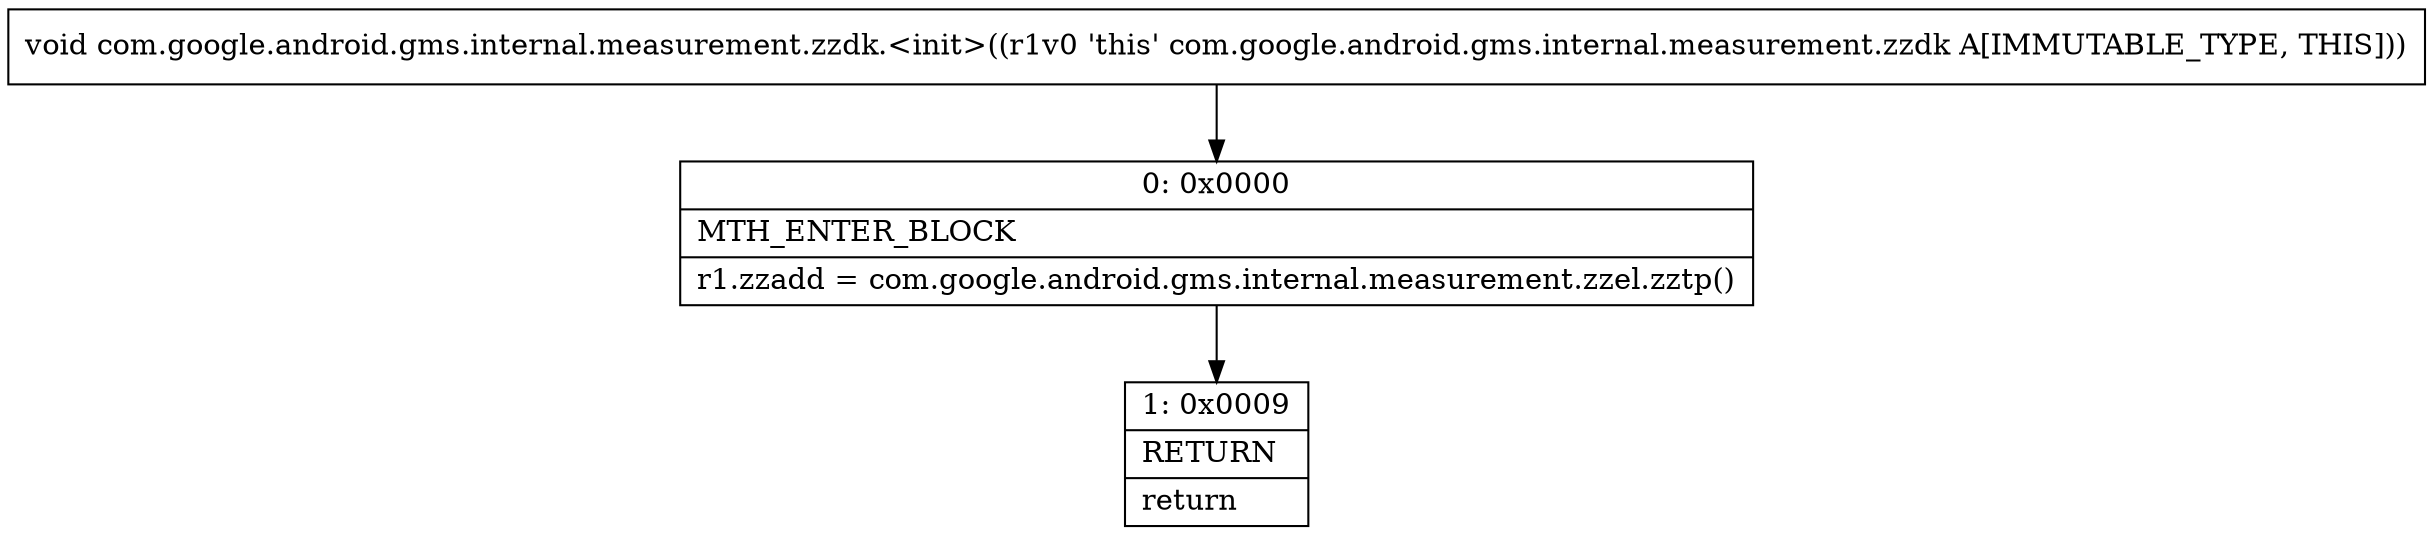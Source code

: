 digraph "CFG forcom.google.android.gms.internal.measurement.zzdk.\<init\>()V" {
Node_0 [shape=record,label="{0\:\ 0x0000|MTH_ENTER_BLOCK\l|r1.zzadd = com.google.android.gms.internal.measurement.zzel.zztp()\l}"];
Node_1 [shape=record,label="{1\:\ 0x0009|RETURN\l|return\l}"];
MethodNode[shape=record,label="{void com.google.android.gms.internal.measurement.zzdk.\<init\>((r1v0 'this' com.google.android.gms.internal.measurement.zzdk A[IMMUTABLE_TYPE, THIS])) }"];
MethodNode -> Node_0;
Node_0 -> Node_1;
}

